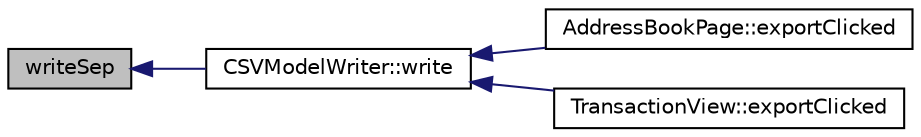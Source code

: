 digraph "writeSep"
{
  edge [fontname="Helvetica",fontsize="10",labelfontname="Helvetica",labelfontsize="10"];
  node [fontname="Helvetica",fontsize="10",shape=record];
  rankdir="LR";
  Node6 [label="writeSep",height=0.2,width=0.4,color="black", fillcolor="grey75", style="filled", fontcolor="black"];
  Node6 -> Node7 [dir="back",color="midnightblue",fontsize="10",style="solid",fontname="Helvetica"];
  Node7 [label="CSVModelWriter::write",height=0.2,width=0.4,color="black", fillcolor="white", style="filled",URL="$da/d79/class_c_s_v_model_writer.html#a71fe52fdd6f41c506f9631175cb04615",tooltip="Perform export of the model to CSV. "];
  Node7 -> Node8 [dir="back",color="midnightblue",fontsize="10",style="solid",fontname="Helvetica"];
  Node8 [label="AddressBookPage::exportClicked",height=0.2,width=0.4,color="black", fillcolor="white", style="filled",URL="$d3/d4a/class_address_book_page.html#ae5b20525c7f1cf805eace9aafe308d42"];
  Node7 -> Node9 [dir="back",color="midnightblue",fontsize="10",style="solid",fontname="Helvetica"];
  Node9 [label="TransactionView::exportClicked",height=0.2,width=0.4,color="black", fillcolor="white", style="filled",URL="$d2/d2c/class_transaction_view.html#a5983022ff1e5395f87de3c5728eff8da"];
}
